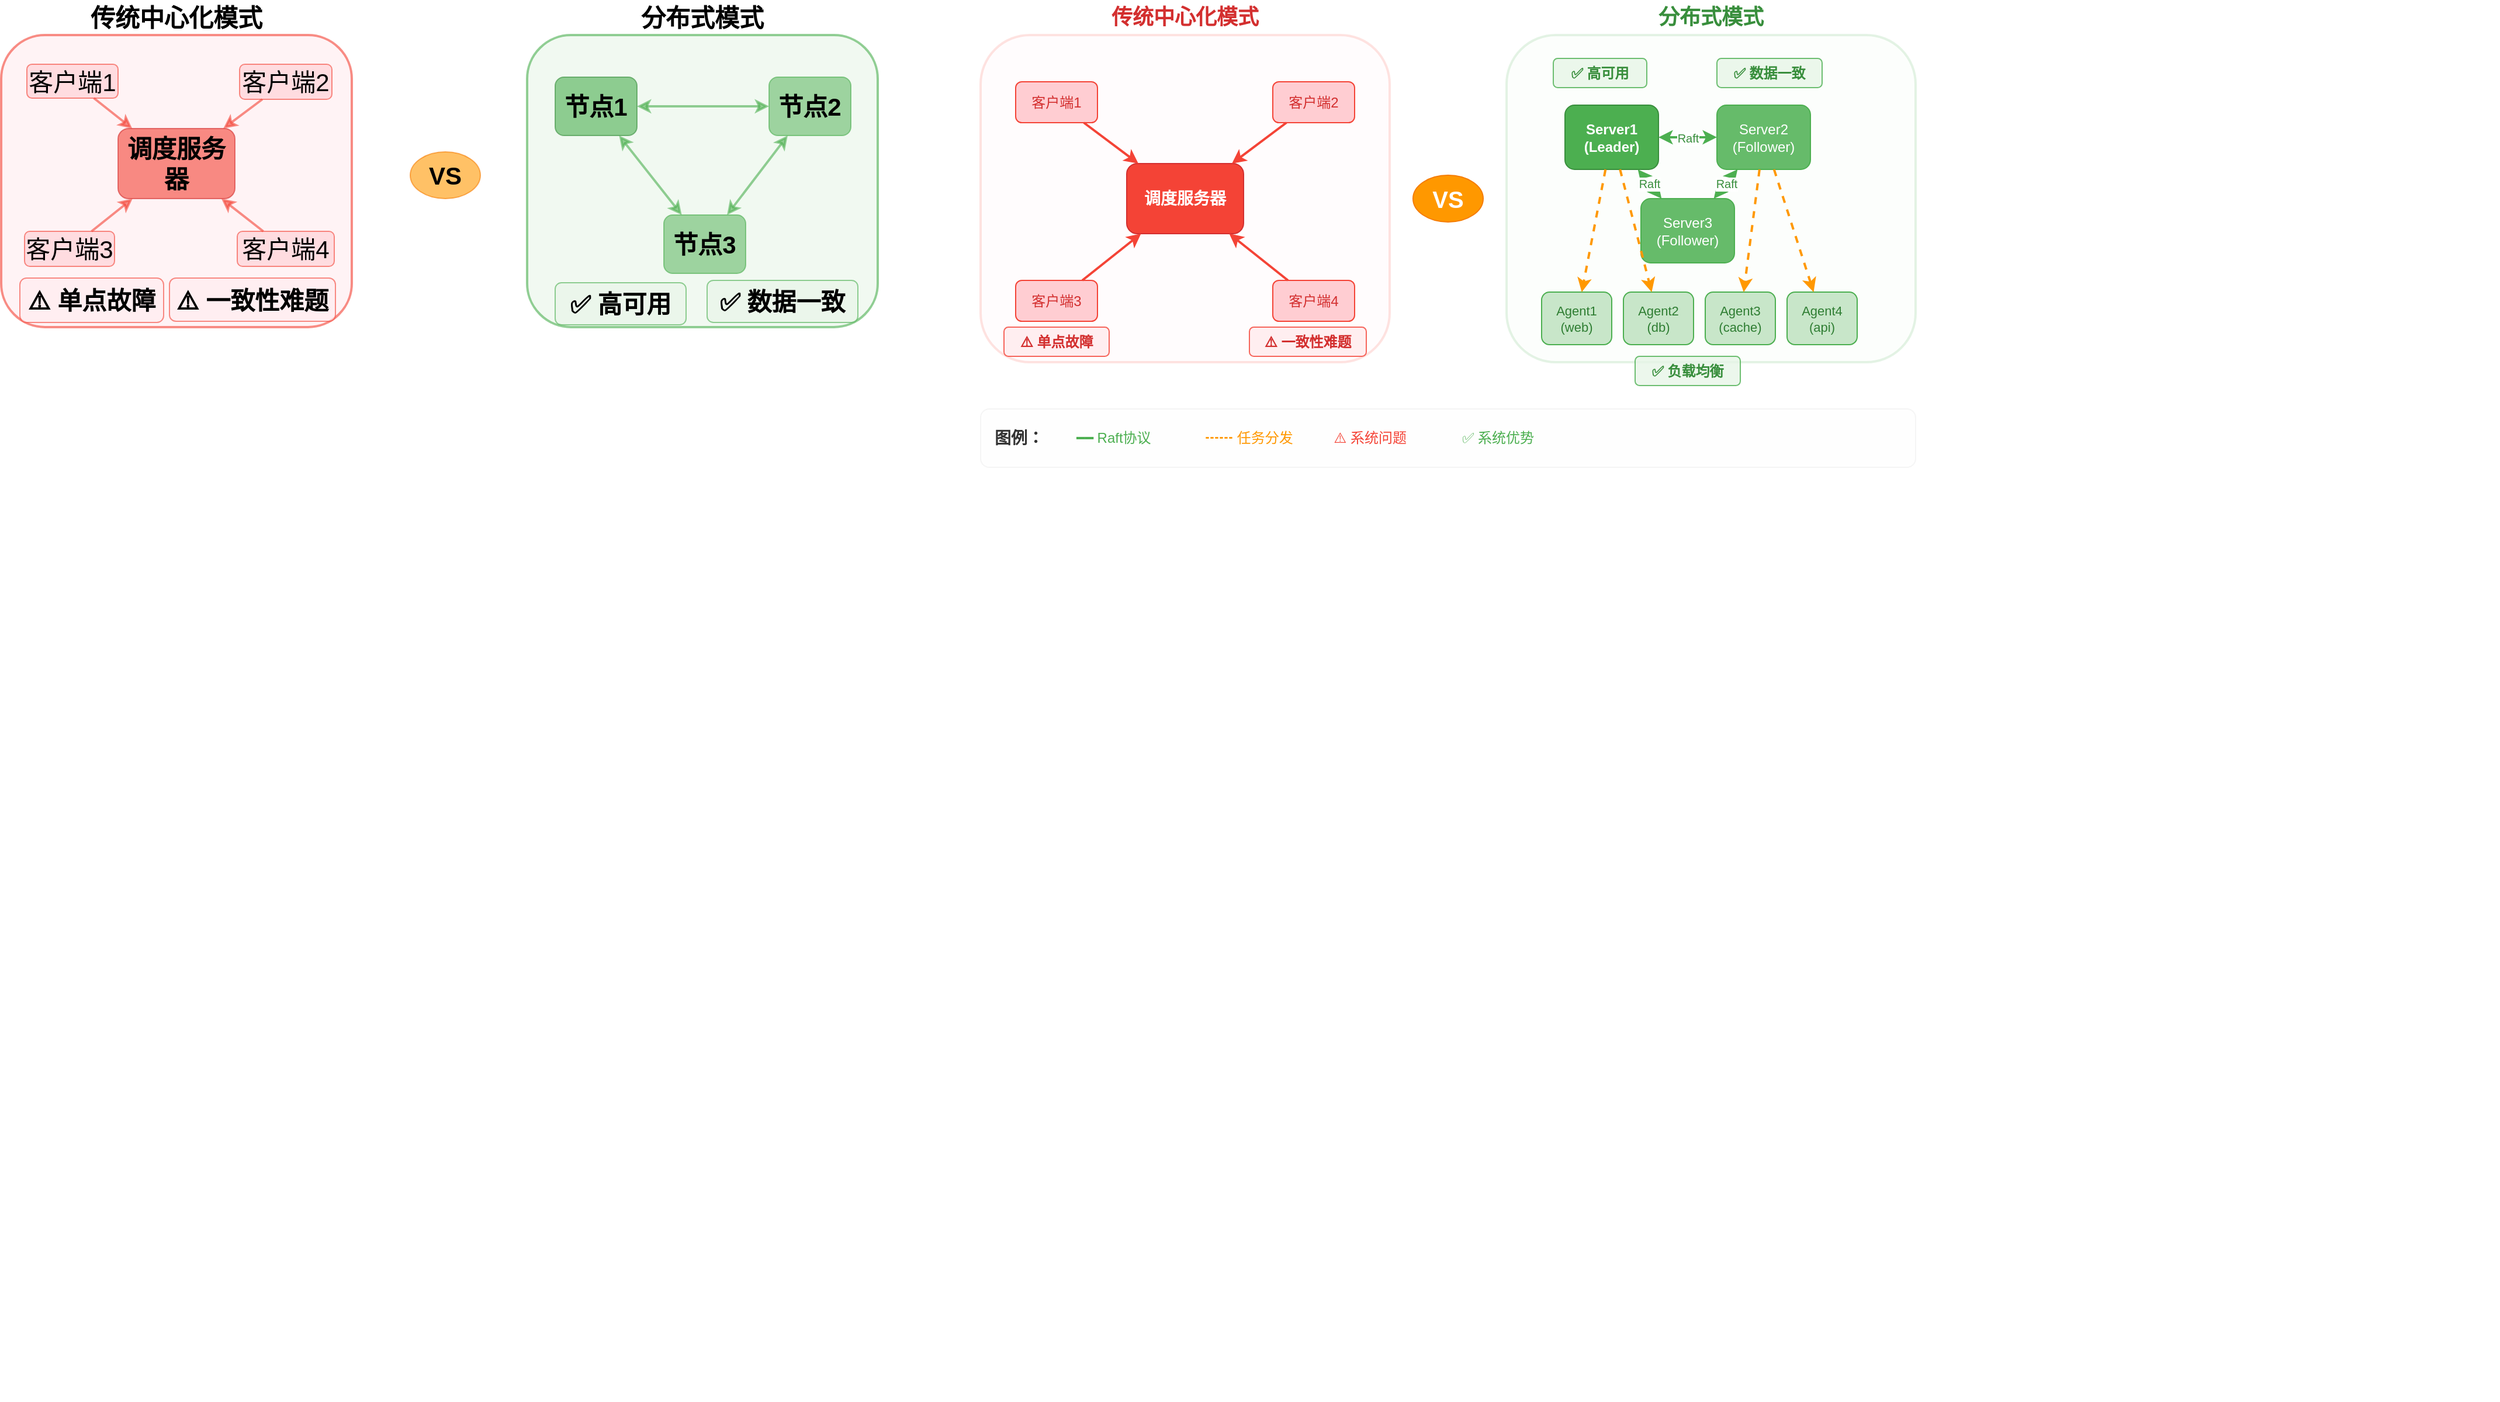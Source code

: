 <mxfile version="27.0.9">
  <diagram name="第 1 页" id="1FyKUF50gnVKBm6TfoI5">
    <mxGraphModel dx="1916" dy="1196" grid="0" gridSize="10" guides="1" tooltips="1" connect="1" arrows="1" fold="1" page="0" pageScale="1" pageWidth="827" pageHeight="1169" math="0" shadow="0">
      <root>
        <mxCell id="0" />
        <mxCell id="1" parent="0" />
        <mxCell id="yjoiWp7i4O6Tfu99-DzN-41" value="" style="rounded=1;whiteSpace=wrap;html=1;fillColor=#ffebee;strokeColor=#f44336;strokeWidth=2;fontSize=21;fontColor=#000000;opacity=60;" vertex="1" parent="1">
          <mxGeometry x="713" y="456" width="300" height="250" as="geometry" />
        </mxCell>
        <mxCell id="yjoiWp7i4O6Tfu99-DzN-42" value="" style="rounded=1;whiteSpace=wrap;html=1;fillColor=#e8f5e8;strokeColor=#4caf50;strokeWidth=2;fontSize=21;fontColor=#000000;opacity=60;" vertex="1" parent="1">
          <mxGeometry x="1163" y="456" width="300" height="250" as="geometry" />
        </mxCell>
        <mxCell id="yjoiWp7i4O6Tfu99-DzN-43" value="传统中心化模式" style="text;html=1;strokeColor=none;fillColor=none;align=center;verticalAlign=middle;whiteSpace=wrap;rounded=0;fontSize=21;fontStyle=1;fontColor=#000000;opacity=60;" vertex="1" parent="1">
          <mxGeometry x="713" y="426" width="300" height="30" as="geometry" />
        </mxCell>
        <mxCell id="yjoiWp7i4O6Tfu99-DzN-44" value="分布式模式" style="text;html=1;strokeColor=none;fillColor=none;align=center;verticalAlign=middle;whiteSpace=wrap;rounded=0;fontSize=21;fontStyle=1;fontColor=#000000;opacity=60;" vertex="1" parent="1">
          <mxGeometry x="1163" y="426" width="300" height="30" as="geometry" />
        </mxCell>
        <mxCell id="yjoiWp7i4O6Tfu99-DzN-45" value="VS" style="ellipse;whiteSpace=wrap;html=1;fillColor=#ff9800;strokeColor=#f57c00;fontSize=21;fontStyle=1;fontColor=#000000;opacity=60;" vertex="1" parent="1">
          <mxGeometry x="1063" y="556" width="60" height="40" as="geometry" />
        </mxCell>
        <mxCell id="yjoiWp7i4O6Tfu99-DzN-46" value="调度服务器" style="rounded=1;whiteSpace=wrap;html=1;fillColor=#f44336;strokeColor=#d32f2f;fontSize=21;fontColor=#000000;fontStyle=1;opacity=60;" vertex="1" parent="1">
          <mxGeometry x="813" y="536" width="100" height="60" as="geometry" />
        </mxCell>
        <mxCell id="yjoiWp7i4O6Tfu99-DzN-47" value="客户端1" style="rounded=1;whiteSpace=wrap;html=1;fillColor=#ffcdd2;strokeColor=#f44336;fontSize=21;fontColor=#000000;opacity=60;" vertex="1" parent="1">
          <mxGeometry x="735" y="481" width="78" height="29" as="geometry" />
        </mxCell>
        <mxCell id="yjoiWp7i4O6Tfu99-DzN-48" value="客户端2" style="rounded=1;whiteSpace=wrap;html=1;fillColor=#ffcdd2;strokeColor=#f44336;fontSize=21;fontColor=#000000;opacity=60;" vertex="1" parent="1">
          <mxGeometry x="917" y="481" width="79" height="30" as="geometry" />
        </mxCell>
        <mxCell id="yjoiWp7i4O6Tfu99-DzN-49" value="客户端3" style="rounded=1;whiteSpace=wrap;html=1;fillColor=#ffcdd2;strokeColor=#f44336;fontSize=21;fontColor=#000000;opacity=60;" vertex="1" parent="1">
          <mxGeometry x="733" y="624" width="77" height="30" as="geometry" />
        </mxCell>
        <mxCell id="yjoiWp7i4O6Tfu99-DzN-50" value="客户端4" style="rounded=1;whiteSpace=wrap;html=1;fillColor=#ffcdd2;strokeColor=#f44336;fontSize=21;fontColor=#000000;opacity=60;" vertex="1" parent="1">
          <mxGeometry x="915" y="624" width="83" height="30" as="geometry" />
        </mxCell>
        <mxCell id="yjoiWp7i4O6Tfu99-DzN-51" value="" style="endArrow=classic;html=1;rounded=0;strokeColor=#f44336;strokeWidth=2;fontSize=21;fontColor=#000000;opacity=60;" edge="1" parent="1" source="yjoiWp7i4O6Tfu99-DzN-47" target="yjoiWp7i4O6Tfu99-DzN-46">
          <mxGeometry width="50" height="50" relative="1" as="geometry">
            <mxPoint x="773" y="516" as="sourcePoint" />
            <mxPoint x="823" y="466" as="targetPoint" />
          </mxGeometry>
        </mxCell>
        <mxCell id="yjoiWp7i4O6Tfu99-DzN-52" value="" style="endArrow=classic;html=1;rounded=0;strokeColor=#f44336;strokeWidth=2;fontSize=21;fontColor=#000000;opacity=60;" edge="1" parent="1" source="yjoiWp7i4O6Tfu99-DzN-48" target="yjoiWp7i4O6Tfu99-DzN-46">
          <mxGeometry width="50" height="50" relative="1" as="geometry">
            <mxPoint x="953" y="516" as="sourcePoint" />
            <mxPoint x="903" y="466" as="targetPoint" />
          </mxGeometry>
        </mxCell>
        <mxCell id="yjoiWp7i4O6Tfu99-DzN-53" value="" style="endArrow=classic;html=1;rounded=0;strokeColor=#f44336;strokeWidth=2;fontSize=21;fontColor=#000000;opacity=60;" edge="1" parent="1" source="yjoiWp7i4O6Tfu99-DzN-49" target="yjoiWp7i4O6Tfu99-DzN-46">
          <mxGeometry width="50" height="50" relative="1" as="geometry">
            <mxPoint x="773" y="636" as="sourcePoint" />
            <mxPoint x="823" y="586" as="targetPoint" />
          </mxGeometry>
        </mxCell>
        <mxCell id="yjoiWp7i4O6Tfu99-DzN-54" value="" style="endArrow=classic;html=1;rounded=0;strokeColor=#f44336;strokeWidth=2;fontSize=21;fontColor=#000000;opacity=60;" edge="1" parent="1" source="yjoiWp7i4O6Tfu99-DzN-50" target="yjoiWp7i4O6Tfu99-DzN-46">
          <mxGeometry width="50" height="50" relative="1" as="geometry">
            <mxPoint x="953" y="636" as="sourcePoint" />
            <mxPoint x="903" y="586" as="targetPoint" />
          </mxGeometry>
        </mxCell>
        <mxCell id="yjoiWp7i4O6Tfu99-DzN-55" value="⚠️ 单点故障" style="text;html=1;strokeColor=#f44336;fillColor=#ffebee;align=center;verticalAlign=middle;whiteSpace=wrap;rounded=1;fontSize=21;fontColor=#000000;fontStyle=1;opacity=60;" vertex="1" parent="1">
          <mxGeometry x="729" y="664" width="123" height="38" as="geometry" />
        </mxCell>
        <mxCell id="yjoiWp7i4O6Tfu99-DzN-56" value="⚠️ 一致性难题" style="text;html=1;strokeColor=#f44336;fillColor=#ffebee;align=center;verticalAlign=middle;whiteSpace=wrap;rounded=1;fontSize=21;fontColor=#000000;fontStyle=1;opacity=60;" vertex="1" parent="1">
          <mxGeometry x="857" y="664" width="142" height="37" as="geometry" />
        </mxCell>
        <mxCell id="yjoiWp7i4O6Tfu99-DzN-57" value="节点1" style="rounded=1;whiteSpace=wrap;html=1;fillColor=#4caf50;strokeColor=#388e3c;fontSize=21;fontColor=#000000;fontStyle=1;opacity=60;" vertex="1" parent="1">
          <mxGeometry x="1187" y="492" width="70" height="50" as="geometry" />
        </mxCell>
        <mxCell id="yjoiWp7i4O6Tfu99-DzN-58" value="节点2" style="rounded=1;whiteSpace=wrap;html=1;fillColor=#66bb6a;strokeColor=#4caf50;fontSize=21;fontColor=#000000;fontStyle=1;opacity=60;" vertex="1" parent="1">
          <mxGeometry x="1370" y="492" width="70" height="50" as="geometry" />
        </mxCell>
        <mxCell id="yjoiWp7i4O6Tfu99-DzN-59" value="节点3" style="rounded=1;whiteSpace=wrap;html=1;fillColor=#66bb6a;strokeColor=#4caf50;fontSize=21;fontColor=#000000;fontStyle=1;opacity=60;" vertex="1" parent="1">
          <mxGeometry x="1280" y="610" width="70" height="50" as="geometry" />
        </mxCell>
        <mxCell id="yjoiWp7i4O6Tfu99-DzN-64" value="" style="endArrow=classic;startArrow=classic;html=1;rounded=0;strokeColor=#4caf50;strokeWidth=2;fontSize=21;fontColor=#000000;opacity=60;" edge="1" parent="1" source="yjoiWp7i4O6Tfu99-DzN-57" target="yjoiWp7i4O6Tfu99-DzN-58">
          <mxGeometry width="50" height="50" relative="1" as="geometry">
            <mxPoint x="1283" y="531" as="sourcePoint" />
            <mxPoint x="1333" y="481" as="targetPoint" />
          </mxGeometry>
        </mxCell>
        <mxCell id="yjoiWp7i4O6Tfu99-DzN-65" value="" style="endArrow=classic;startArrow=classic;html=1;rounded=0;strokeColor=#4caf50;strokeWidth=2;fontSize=21;fontColor=#000000;opacity=60;" edge="1" parent="1" source="yjoiWp7i4O6Tfu99-DzN-57" target="yjoiWp7i4O6Tfu99-DzN-59">
          <mxGeometry width="50" height="50" relative="1" as="geometry">
            <mxPoint x="1248" y="556" as="sourcePoint" />
            <mxPoint x="1298" y="506" as="targetPoint" />
          </mxGeometry>
        </mxCell>
        <mxCell id="yjoiWp7i4O6Tfu99-DzN-66" value="" style="endArrow=classic;startArrow=classic;html=1;rounded=0;strokeColor=#4caf50;strokeWidth=2;fontSize=21;fontColor=#000000;opacity=60;" edge="1" parent="1" source="yjoiWp7i4O6Tfu99-DzN-58" target="yjoiWp7i4O6Tfu99-DzN-59">
          <mxGeometry width="50" height="50" relative="1" as="geometry">
            <mxPoint x="1348" y="556" as="sourcePoint" />
            <mxPoint x="1298" y="576" as="targetPoint" />
          </mxGeometry>
        </mxCell>
        <mxCell id="yjoiWp7i4O6Tfu99-DzN-71" value="✅ 高可用" style="text;html=1;strokeColor=#4caf50;fillColor=#e8f5e8;align=center;verticalAlign=middle;whiteSpace=wrap;rounded=1;fontSize=21;fontColor=#000000;fontStyle=1;opacity=60;" vertex="1" parent="1">
          <mxGeometry x="1187" y="668" width="112" height="36" as="geometry" />
        </mxCell>
        <mxCell id="yjoiWp7i4O6Tfu99-DzN-72" value="✅ 数据一致" style="text;html=1;strokeColor=#4caf50;fillColor=#e8f5e8;align=center;verticalAlign=middle;whiteSpace=wrap;rounded=1;fontSize=21;fontColor=#000000;fontStyle=1;opacity=60;" vertex="1" parent="1">
          <mxGeometry x="1317" y="666" width="129" height="36" as="geometry" />
        </mxCell>
        <mxCell id="yjoiWp7i4O6Tfu99-DzN-75" value="" style="fillColor=none;strokeColor=none;" vertex="1" parent="1">
          <mxGeometry x="1309" y="1132" width="1541" height="493" as="geometry" />
        </mxCell>
        <mxCell id="yjoiWp7i4O6Tfu99-DzN-76" value="" style="rounded=1;whiteSpace=wrap;html=1;fillColor=#ffebee;strokeColor=#f44336;strokeWidth=2;opacity=15;" vertex="1" parent="1">
          <mxGeometry x="1551" y="456" width="350" height="280" as="geometry" />
        </mxCell>
        <mxCell id="yjoiWp7i4O6Tfu99-DzN-77" value="" style="rounded=1;whiteSpace=wrap;html=1;fillColor=#e8f5e8;strokeColor=#4caf50;strokeWidth=2;opacity=15;" vertex="1" parent="1">
          <mxGeometry x="2001" y="456" width="350" height="280" as="geometry" />
        </mxCell>
        <mxCell id="yjoiWp7i4O6Tfu99-DzN-78" value="传统中心化模式" style="text;html=1;strokeColor=none;fillColor=none;align=center;verticalAlign=middle;whiteSpace=wrap;rounded=0;fontSize=18;fontStyle=1;fontColor=#d32f2f;" vertex="1" parent="1">
          <mxGeometry x="1551" y="426" width="350" height="30" as="geometry" />
        </mxCell>
        <mxCell id="yjoiWp7i4O6Tfu99-DzN-79" value="分布式模式" style="text;html=1;strokeColor=none;fillColor=none;align=center;verticalAlign=middle;whiteSpace=wrap;rounded=0;fontSize=18;fontStyle=1;fontColor=#388e3c;" vertex="1" parent="1">
          <mxGeometry x="2001" y="426" width="350" height="30" as="geometry" />
        </mxCell>
        <mxCell id="yjoiWp7i4O6Tfu99-DzN-80" value="VS" style="ellipse;whiteSpace=wrap;html=1;fillColor=#ff9800;strokeColor=#f57c00;fontSize=20;fontStyle=1;fontColor=white;" vertex="1" parent="1">
          <mxGeometry x="1921" y="576" width="60" height="40" as="geometry" />
        </mxCell>
        <mxCell id="yjoiWp7i4O6Tfu99-DzN-81" value="调度服务器" style="rounded=1;whiteSpace=wrap;html=1;fillColor=#f44336;strokeColor=#d32f2f;fontSize=14;fontColor=white;fontStyle=1;" vertex="1" parent="1">
          <mxGeometry x="1676" y="566" width="100" height="60" as="geometry" />
        </mxCell>
        <mxCell id="yjoiWp7i4O6Tfu99-DzN-82" value="客户端1" style="rounded=1;whiteSpace=wrap;html=1;fillColor=#ffcdd2;strokeColor=#f44336;fontSize=12;fontColor=#d32f2f;" vertex="1" parent="1">
          <mxGeometry x="1581" y="496" width="70" height="35" as="geometry" />
        </mxCell>
        <mxCell id="yjoiWp7i4O6Tfu99-DzN-83" value="客户端2" style="rounded=1;whiteSpace=wrap;html=1;fillColor=#ffcdd2;strokeColor=#f44336;fontSize=12;fontColor=#d32f2f;" vertex="1" parent="1">
          <mxGeometry x="1801" y="496" width="70" height="35" as="geometry" />
        </mxCell>
        <mxCell id="yjoiWp7i4O6Tfu99-DzN-84" value="客户端3" style="rounded=1;whiteSpace=wrap;html=1;fillColor=#ffcdd2;strokeColor=#f44336;fontSize=12;fontColor=#d32f2f;" vertex="1" parent="1">
          <mxGeometry x="1581" y="666" width="70" height="35" as="geometry" />
        </mxCell>
        <mxCell id="yjoiWp7i4O6Tfu99-DzN-85" value="客户端4" style="rounded=1;whiteSpace=wrap;html=1;fillColor=#ffcdd2;strokeColor=#f44336;fontSize=12;fontColor=#d32f2f;" vertex="1" parent="1">
          <mxGeometry x="1801" y="666" width="70" height="35" as="geometry" />
        </mxCell>
        <mxCell id="yjoiWp7i4O6Tfu99-DzN-86" value="" style="endArrow=classic;html=1;rounded=0;strokeColor=#f44336;strokeWidth=2;" edge="1" parent="1" source="yjoiWp7i4O6Tfu99-DzN-82" target="yjoiWp7i4O6Tfu99-DzN-81">
          <mxGeometry width="50" height="50" relative="1" as="geometry">
            <mxPoint x="1616" y="531" as="sourcePoint" />
            <mxPoint x="1676" y="566" as="targetPoint" />
          </mxGeometry>
        </mxCell>
        <mxCell id="yjoiWp7i4O6Tfu99-DzN-87" value="" style="endArrow=classic;html=1;rounded=0;strokeColor=#f44336;strokeWidth=2;" edge="1" parent="1" source="yjoiWp7i4O6Tfu99-DzN-83" target="yjoiWp7i4O6Tfu99-DzN-81">
          <mxGeometry width="50" height="50" relative="1" as="geometry">
            <mxPoint x="1836" y="531" as="sourcePoint" />
            <mxPoint x="1776" y="566" as="targetPoint" />
          </mxGeometry>
        </mxCell>
        <mxCell id="yjoiWp7i4O6Tfu99-DzN-88" value="" style="endArrow=classic;html=1;rounded=0;strokeColor=#f44336;strokeWidth=2;" edge="1" parent="1" source="yjoiWp7i4O6Tfu99-DzN-84" target="yjoiWp7i4O6Tfu99-DzN-81">
          <mxGeometry width="50" height="50" relative="1" as="geometry">
            <mxPoint x="1616" y="666" as="sourcePoint" />
            <mxPoint x="1676" y="626" as="targetPoint" />
          </mxGeometry>
        </mxCell>
        <mxCell id="yjoiWp7i4O6Tfu99-DzN-89" value="" style="endArrow=classic;html=1;rounded=0;strokeColor=#f44336;strokeWidth=2;" edge="1" parent="1" source="yjoiWp7i4O6Tfu99-DzN-85" target="yjoiWp7i4O6Tfu99-DzN-81">
          <mxGeometry width="50" height="50" relative="1" as="geometry">
            <mxPoint x="1836" y="666" as="sourcePoint" />
            <mxPoint x="1776" y="626" as="targetPoint" />
          </mxGeometry>
        </mxCell>
        <mxCell id="yjoiWp7i4O6Tfu99-DzN-90" value="⚠️ 单点故障" style="text;html=1;strokeColor=#f44336;fillColor=#ffebee;align=center;verticalAlign=middle;whiteSpace=wrap;rounded=1;fontSize=12;fontColor=#d32f2f;fontStyle=1;opacity=80;" vertex="1" parent="1">
          <mxGeometry x="1571" y="706" width="90" height="25" as="geometry" />
        </mxCell>
        <mxCell id="yjoiWp7i4O6Tfu99-DzN-91" value="⚠️ 一致性难题" style="text;html=1;strokeColor=#f44336;fillColor=#ffebee;align=center;verticalAlign=middle;whiteSpace=wrap;rounded=1;fontSize=12;fontColor=#d32f2f;fontStyle=1;opacity=80;" vertex="1" parent="1">
          <mxGeometry x="1781" y="706" width="100" height="25" as="geometry" />
        </mxCell>
        <mxCell id="yjoiWp7i4O6Tfu99-DzN-92" value="Server1&#xa;(Leader)" style="rounded=1;whiteSpace=wrap;html=1;fillColor=#4caf50;strokeColor=#388e3c;fontSize=12;fontColor=white;fontStyle=1;" vertex="1" parent="1">
          <mxGeometry x="2051" y="516" width="80" height="55" as="geometry" />
        </mxCell>
        <mxCell id="yjoiWp7i4O6Tfu99-DzN-93" value="Server2&#xa;(Follower)" style="rounded=1;whiteSpace=wrap;html=1;fillColor=#66bb6a;strokeColor=#4caf50;fontSize=12;fontColor=white;" vertex="1" parent="1">
          <mxGeometry x="2181" y="516" width="80" height="55" as="geometry" />
        </mxCell>
        <mxCell id="yjoiWp7i4O6Tfu99-DzN-94" value="Server3&#xa;(Follower)" style="rounded=1;whiteSpace=wrap;html=1;fillColor=#66bb6a;strokeColor=#4caf50;fontSize=12;fontColor=white;" vertex="1" parent="1">
          <mxGeometry x="2116" y="596" width="80" height="55" as="geometry" />
        </mxCell>
        <mxCell id="yjoiWp7i4O6Tfu99-DzN-95" value="Agent1&#xa;(web)" style="rounded=1;whiteSpace=wrap;html=1;fillColor=#c8e6c9;strokeColor=#4caf50;fontSize=11;fontColor=#2e7d32;" vertex="1" parent="1">
          <mxGeometry x="2031" y="676" width="60" height="45" as="geometry" />
        </mxCell>
        <mxCell id="yjoiWp7i4O6Tfu99-DzN-96" value="Agent2&#xa;(db)" style="rounded=1;whiteSpace=wrap;html=1;fillColor=#c8e6c9;strokeColor=#4caf50;fontSize=11;fontColor=#2e7d32;" vertex="1" parent="1">
          <mxGeometry x="2101" y="676" width="60" height="45" as="geometry" />
        </mxCell>
        <mxCell id="yjoiWp7i4O6Tfu99-DzN-97" value="Agent3&#xa;(cache)" style="rounded=1;whiteSpace=wrap;html=1;fillColor=#c8e6c9;strokeColor=#4caf50;fontSize=11;fontColor=#2e7d32;" vertex="1" parent="1">
          <mxGeometry x="2171" y="676" width="60" height="45" as="geometry" />
        </mxCell>
        <mxCell id="yjoiWp7i4O6Tfu99-DzN-98" value="Agent4&#xa;(api)" style="rounded=1;whiteSpace=wrap;html=1;fillColor=#c8e6c9;strokeColor=#4caf50;fontSize=11;fontColor=#2e7d32;" vertex="1" parent="1">
          <mxGeometry x="2241" y="676" width="60" height="45" as="geometry" />
        </mxCell>
        <mxCell id="yjoiWp7i4O6Tfu99-DzN-99" value="Raft" style="endArrow=classic;startArrow=classic;html=1;rounded=0;strokeColor=#4caf50;strokeWidth=2;fontSize=10;fontColor=#388e3c;" edge="1" parent="1" source="yjoiWp7i4O6Tfu99-DzN-92" target="yjoiWp7i4O6Tfu99-DzN-93">
          <mxGeometry width="50" height="50" relative="1" as="geometry">
            <mxPoint x="2131" y="543" as="sourcePoint" />
            <mxPoint x="2181" y="543" as="targetPoint" />
          </mxGeometry>
        </mxCell>
        <mxCell id="yjoiWp7i4O6Tfu99-DzN-100" value="Raft" style="endArrow=classic;startArrow=classic;html=1;rounded=0;strokeColor=#4caf50;strokeWidth=2;fontSize=10;fontColor=#388e3c;" edge="1" parent="1" source="yjoiWp7i4O6Tfu99-DzN-92" target="yjoiWp7i4O6Tfu99-DzN-94">
          <mxGeometry width="50" height="50" relative="1" as="geometry">
            <mxPoint x="2091" y="571" as="sourcePoint" />
            <mxPoint x="2116" y="596" as="targetPoint" />
          </mxGeometry>
        </mxCell>
        <mxCell id="yjoiWp7i4O6Tfu99-DzN-101" value="Raft" style="endArrow=classic;startArrow=classic;html=1;rounded=0;strokeColor=#4caf50;strokeWidth=2;fontSize=10;fontColor=#388e3c;" edge="1" parent="1" source="yjoiWp7i4O6Tfu99-DzN-93" target="yjoiWp7i4O6Tfu99-DzN-94">
          <mxGeometry width="50" height="50" relative="1" as="geometry">
            <mxPoint x="2221" y="571" as="sourcePoint" />
            <mxPoint x="2196" y="596" as="targetPoint" />
          </mxGeometry>
        </mxCell>
        <mxCell id="yjoiWp7i4O6Tfu99-DzN-102" value="" style="endArrow=classic;html=1;rounded=0;strokeColor=#ff9800;strokeWidth=2;dashed=1;" edge="1" parent="1" source="yjoiWp7i4O6Tfu99-DzN-92" target="yjoiWp7i4O6Tfu99-DzN-95">
          <mxGeometry width="50" height="50" relative="1" as="geometry">
            <mxPoint x="2081" y="571" as="sourcePoint" />
            <mxPoint x="2061" y="676" as="targetPoint" />
          </mxGeometry>
        </mxCell>
        <mxCell id="yjoiWp7i4O6Tfu99-DzN-103" value="" style="endArrow=classic;html=1;rounded=0;strokeColor=#ff9800;strokeWidth=2;dashed=1;" edge="1" parent="1" source="yjoiWp7i4O6Tfu99-DzN-92" target="yjoiWp7i4O6Tfu99-DzN-96">
          <mxGeometry width="50" height="50" relative="1" as="geometry">
            <mxPoint x="2101" y="571" as="sourcePoint" />
            <mxPoint x="2131" y="676" as="targetPoint" />
          </mxGeometry>
        </mxCell>
        <mxCell id="yjoiWp7i4O6Tfu99-DzN-104" value="" style="endArrow=classic;html=1;rounded=0;strokeColor=#ff9800;strokeWidth=2;dashed=1;" edge="1" parent="1" source="yjoiWp7i4O6Tfu99-DzN-93" target="yjoiWp7i4O6Tfu99-DzN-97">
          <mxGeometry width="50" height="50" relative="1" as="geometry">
            <mxPoint x="2221" y="571" as="sourcePoint" />
            <mxPoint x="2201" y="676" as="targetPoint" />
          </mxGeometry>
        </mxCell>
        <mxCell id="yjoiWp7i4O6Tfu99-DzN-105" value="" style="endArrow=classic;html=1;rounded=0;strokeColor=#ff9800;strokeWidth=2;dashed=1;" edge="1" parent="1" source="yjoiWp7i4O6Tfu99-DzN-93" target="yjoiWp7i4O6Tfu99-DzN-98">
          <mxGeometry width="50" height="50" relative="1" as="geometry">
            <mxPoint x="2241" y="571" as="sourcePoint" />
            <mxPoint x="2271" y="676" as="targetPoint" />
          </mxGeometry>
        </mxCell>
        <mxCell id="yjoiWp7i4O6Tfu99-DzN-106" value="✅ 高可用" style="text;html=1;strokeColor=#4caf50;fillColor=#e8f5e8;align=center;verticalAlign=middle;whiteSpace=wrap;rounded=1;fontSize=12;fontColor=#388e3c;fontStyle=1;opacity=80;" vertex="1" parent="1">
          <mxGeometry x="2041" y="476" width="80" height="25" as="geometry" />
        </mxCell>
        <mxCell id="yjoiWp7i4O6Tfu99-DzN-107" value="✅ 数据一致" style="text;html=1;strokeColor=#4caf50;fillColor=#e8f5e8;align=center;verticalAlign=middle;whiteSpace=wrap;rounded=1;fontSize=12;fontColor=#388e3c;fontStyle=1;opacity=80;" vertex="1" parent="1">
          <mxGeometry x="2181" y="476" width="90" height="25" as="geometry" />
        </mxCell>
        <mxCell id="yjoiWp7i4O6Tfu99-DzN-108" value="✅ 负载均衡" style="text;html=1;strokeColor=#4caf50;fillColor=#e8f5e8;align=center;verticalAlign=middle;whiteSpace=wrap;rounded=1;fontSize=12;fontColor=#388e3c;fontStyle=1;opacity=80;" vertex="1" parent="1">
          <mxGeometry x="2111" y="731" width="90" height="25" as="geometry" />
        </mxCell>
        <mxCell id="yjoiWp7i4O6Tfu99-DzN-109" value="" style="rounded=1;whiteSpace=wrap;html=1;fillColor=#f5f5f5;strokeColor=#9e9e9e;strokeWidth=1;opacity=10;" vertex="1" parent="1">
          <mxGeometry x="1551" y="776" width="800" height="50" as="geometry" />
        </mxCell>
        <mxCell id="yjoiWp7i4O6Tfu99-DzN-110" value="图例：" style="text;html=1;strokeColor=none;fillColor=none;align=left;verticalAlign=middle;whiteSpace=wrap;rounded=0;fontSize=14;fontStyle=1;fontColor=#333333;" vertex="1" parent="1">
          <mxGeometry x="1561" y="786" width="60" height="30" as="geometry" />
        </mxCell>
        <mxCell id="yjoiWp7i4O6Tfu99-DzN-111" value="━━ Raft协议" style="text;html=1;strokeColor=none;fillColor=none;align=left;verticalAlign=middle;whiteSpace=wrap;rounded=0;fontSize=12;fontColor=#4caf50;" vertex="1" parent="1">
          <mxGeometry x="1631" y="786" width="100" height="30" as="geometry" />
        </mxCell>
        <mxCell id="yjoiWp7i4O6Tfu99-DzN-112" value="┅┅ 任务分发" style="text;html=1;strokeColor=none;fillColor=none;align=left;verticalAlign=middle;whiteSpace=wrap;rounded=0;fontSize=12;fontColor=#ff9800;" vertex="1" parent="1">
          <mxGeometry x="1741" y="786" width="100" height="30" as="geometry" />
        </mxCell>
        <mxCell id="yjoiWp7i4O6Tfu99-DzN-113" value="⚠️ 系统问题" style="text;html=1;strokeColor=none;fillColor=none;align=left;verticalAlign=middle;whiteSpace=wrap;rounded=0;fontSize=12;fontColor=#f44336;" vertex="1" parent="1">
          <mxGeometry x="1851" y="786" width="100" height="30" as="geometry" />
        </mxCell>
        <mxCell id="yjoiWp7i4O6Tfu99-DzN-114" value="✅ 系统优势" style="text;html=1;strokeColor=none;fillColor=none;align=left;verticalAlign=middle;whiteSpace=wrap;rounded=0;fontSize=12;fontColor=#4caf50;" vertex="1" parent="1">
          <mxGeometry x="1961" y="786" width="100" height="30" as="geometry" />
        </mxCell>
      </root>
    </mxGraphModel>
  </diagram>
</mxfile>
